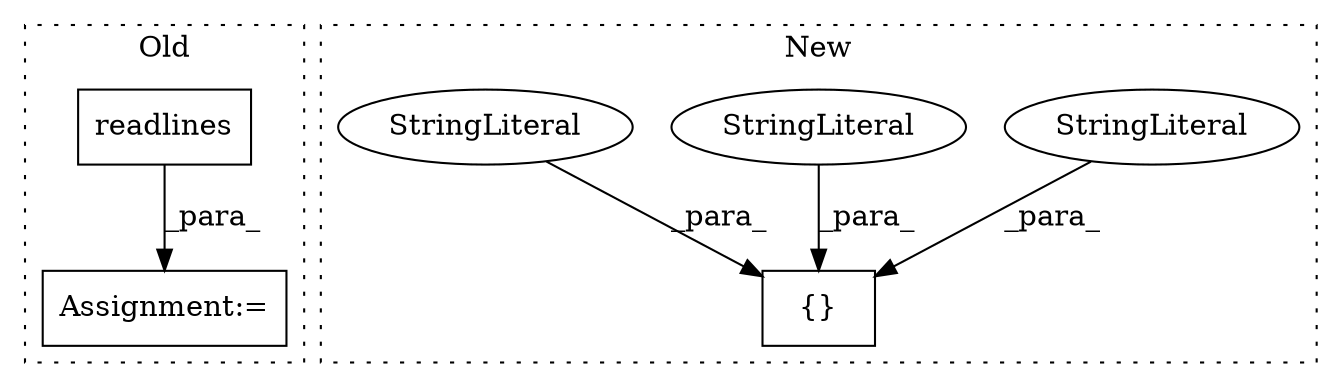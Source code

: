 digraph G {
subgraph cluster0 {
1 [label="readlines" a="32" s="429" l="11" shape="box"];
6 [label="Assignment:=" a="7" s="388" l="76" shape="box"];
label = "Old";
style="dotted";
}
subgraph cluster1 {
2 [label="{}" a="4" s="630,706" l="1,1" shape="box"];
3 [label="StringLiteral" a="45" s="684" l="14" shape="ellipse"];
4 [label="StringLiteral" a="45" s="631" l="11" shape="ellipse"];
5 [label="StringLiteral" a="45" s="671" l="12" shape="ellipse"];
label = "New";
style="dotted";
}
1 -> 6 [label="_para_"];
3 -> 2 [label="_para_"];
4 -> 2 [label="_para_"];
5 -> 2 [label="_para_"];
}
